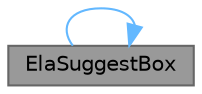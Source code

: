digraph "ElaSuggestBox"
{
 // LATEX_PDF_SIZE
  bgcolor="transparent";
  edge [fontname=Helvetica,fontsize=10,labelfontname=Helvetica,labelfontsize=10];
  node [fontname=Helvetica,fontsize=10,shape=box,height=0.2,width=0.4];
  rankdir="LR";
  Node1 [id="Node000001",label="ElaSuggestBox",height=0.2,width=0.4,color="gray40", fillcolor="grey60", style="filled", fontcolor="black",tooltip="< 声明私有类指针"];
  Node1 -> Node1 [id="edge1_Node000001_Node000001",color="steelblue1",style="solid",tooltip=" "];
}
